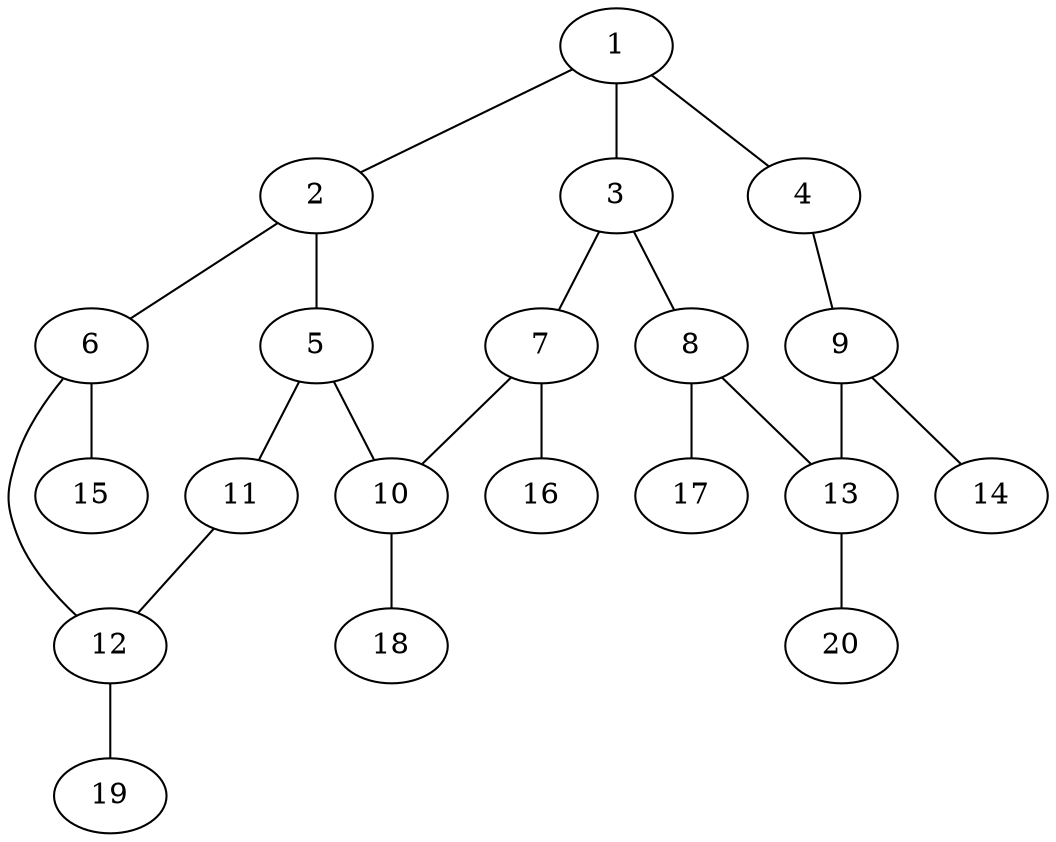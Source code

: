 graph molecule_629 {
	1	 [chem=C];
	2	 [chem=C];
	1 -- 2	 [valence=1];
	3	 [chem=C];
	1 -- 3	 [valence=2];
	4	 [chem=O];
	1 -- 4	 [valence=1];
	5	 [chem=C];
	2 -- 5	 [valence=2];
	6	 [chem=C];
	2 -- 6	 [valence=1];
	7	 [chem=C];
	3 -- 7	 [valence=1];
	8	 [chem=C];
	3 -- 8	 [valence=1];
	9	 [chem=C];
	4 -- 9	 [valence=1];
	10	 [chem=C];
	5 -- 10	 [valence=1];
	11	 [chem=O];
	5 -- 11	 [valence=1];
	12	 [chem=C];
	6 -- 12	 [valence=2];
	15	 [chem=H];
	6 -- 15	 [valence=1];
	7 -- 10	 [valence=2];
	16	 [chem=H];
	7 -- 16	 [valence=1];
	13	 [chem=C];
	8 -- 13	 [valence=2];
	17	 [chem=H];
	8 -- 17	 [valence=1];
	9 -- 13	 [valence=1];
	14	 [chem=O];
	9 -- 14	 [valence=2];
	18	 [chem=H];
	10 -- 18	 [valence=1];
	11 -- 12	 [valence=1];
	19	 [chem=H];
	12 -- 19	 [valence=1];
	20	 [chem=H];
	13 -- 20	 [valence=1];
}
